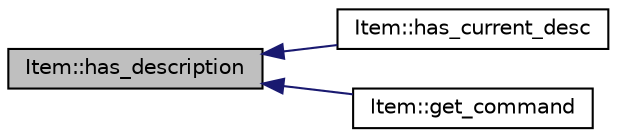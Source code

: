digraph G
{
  edge [fontname="Helvetica",fontsize="10",labelfontname="Helvetica",labelfontsize="10"];
  node [fontname="Helvetica",fontsize="10",shape=record];
  rankdir="LR";
  Node1 [label="Item::has_description",height=0.2,width=0.4,color="black", fillcolor="grey75", style="filled" fontcolor="black"];
  Node1 -> Node2 [dir="back",color="midnightblue",fontsize="10",style="solid",fontname="Helvetica"];
  Node2 [label="Item::has_current_desc",height=0.2,width=0.4,color="black", fillcolor="white", style="filled",URL="$class_item.html#a703702e1992a45ac32beb2eb0e3e38bf"];
  Node1 -> Node3 [dir="back",color="midnightblue",fontsize="10",style="solid",fontname="Helvetica"];
  Node3 [label="Item::get_command",height=0.2,width=0.4,color="black", fillcolor="white", style="filled",URL="$class_item.html#a62cc63f4b60feeb555226eceb851d7de"];
}
